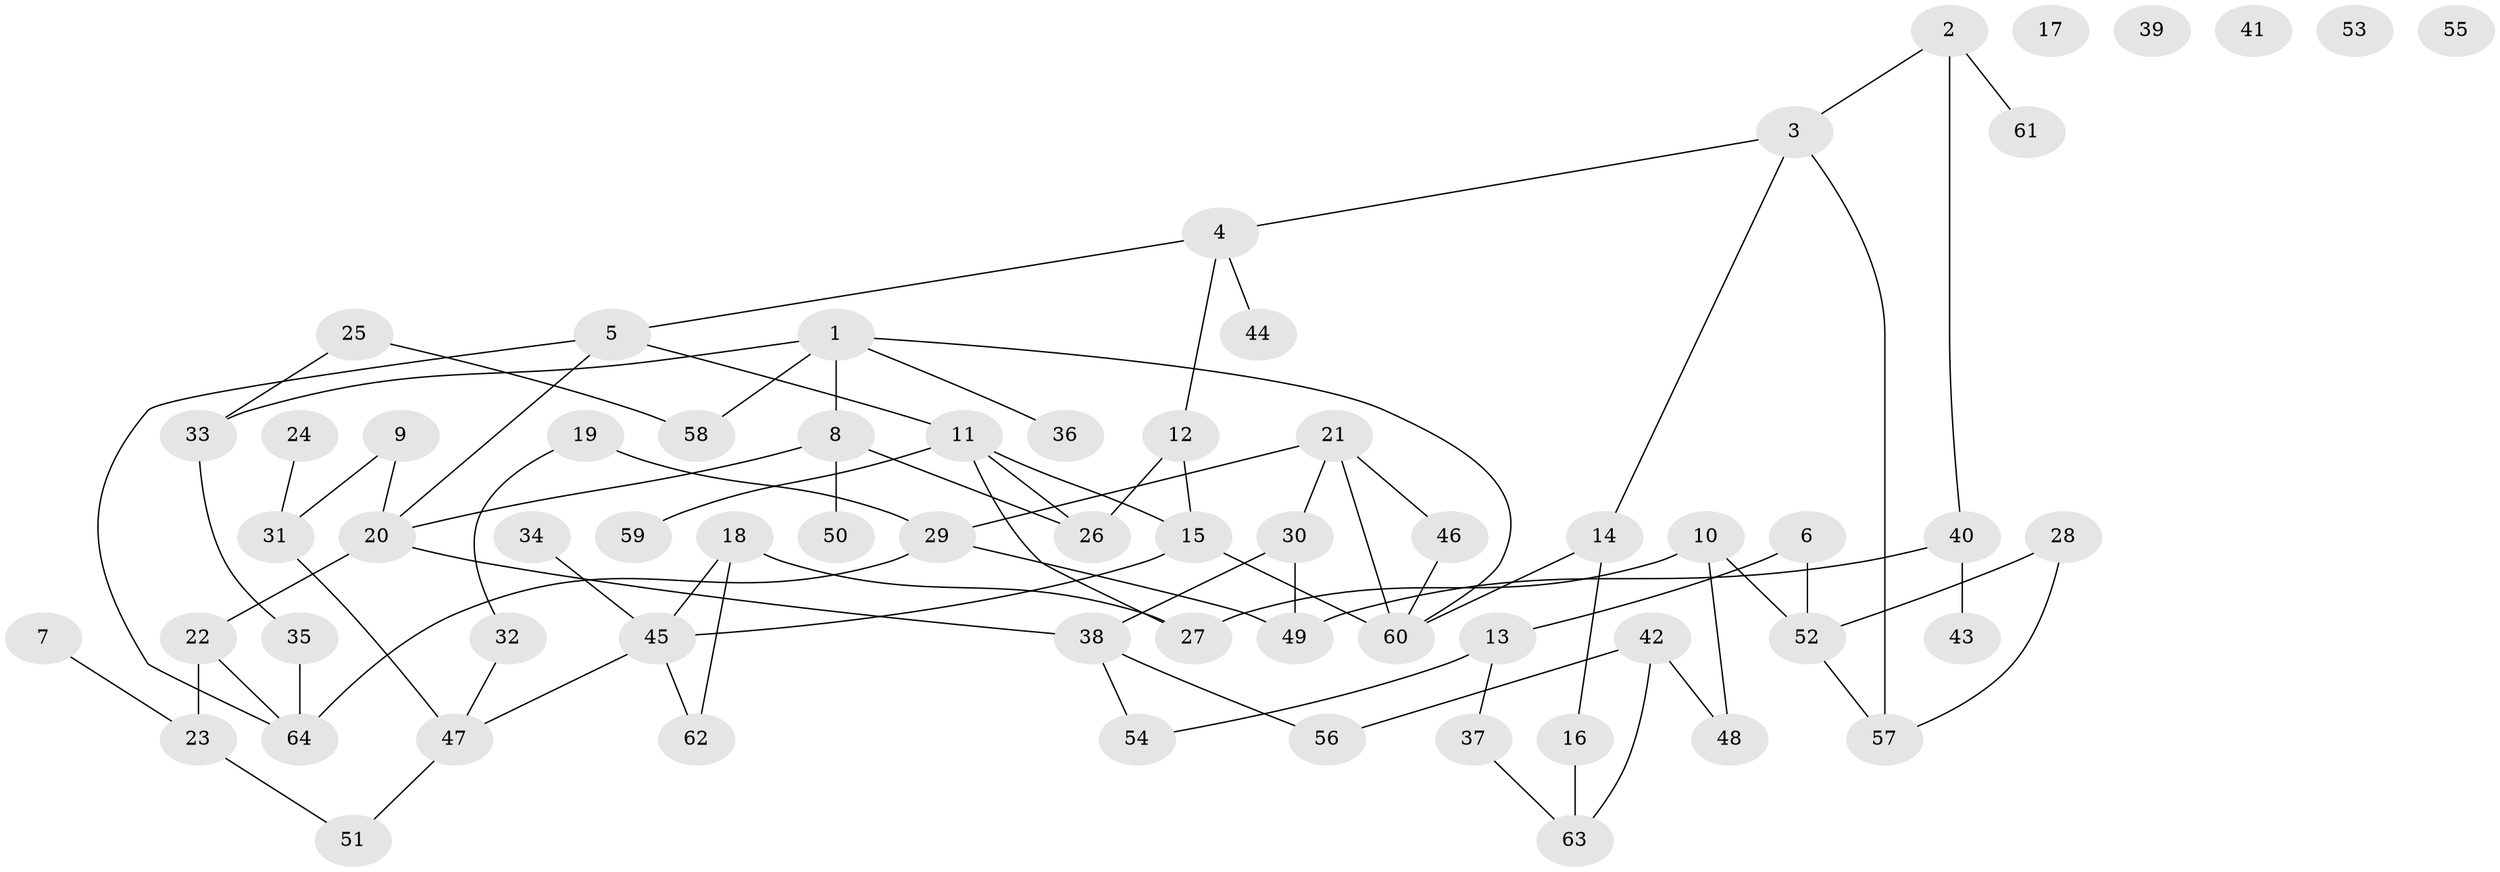 // Generated by graph-tools (version 1.1) at 2025/38/03/09/25 04:38:49]
// undirected, 64 vertices, 82 edges
graph export_dot {
graph [start="1"]
  node [color=gray90,style=filled];
  1;
  2;
  3;
  4;
  5;
  6;
  7;
  8;
  9;
  10;
  11;
  12;
  13;
  14;
  15;
  16;
  17;
  18;
  19;
  20;
  21;
  22;
  23;
  24;
  25;
  26;
  27;
  28;
  29;
  30;
  31;
  32;
  33;
  34;
  35;
  36;
  37;
  38;
  39;
  40;
  41;
  42;
  43;
  44;
  45;
  46;
  47;
  48;
  49;
  50;
  51;
  52;
  53;
  54;
  55;
  56;
  57;
  58;
  59;
  60;
  61;
  62;
  63;
  64;
  1 -- 8;
  1 -- 33;
  1 -- 36;
  1 -- 58;
  1 -- 60;
  2 -- 3;
  2 -- 40;
  2 -- 61;
  3 -- 4;
  3 -- 14;
  3 -- 57;
  4 -- 5;
  4 -- 12;
  4 -- 44;
  5 -- 11;
  5 -- 20;
  5 -- 64;
  6 -- 13;
  6 -- 52;
  7 -- 23;
  8 -- 20;
  8 -- 26;
  8 -- 50;
  9 -- 20;
  9 -- 31;
  10 -- 27;
  10 -- 48;
  10 -- 52;
  11 -- 15;
  11 -- 26;
  11 -- 27;
  11 -- 59;
  12 -- 15;
  12 -- 26;
  13 -- 37;
  13 -- 54;
  14 -- 16;
  14 -- 60;
  15 -- 45;
  15 -- 60;
  16 -- 63;
  18 -- 27;
  18 -- 45;
  18 -- 62;
  19 -- 29;
  19 -- 32;
  20 -- 22;
  20 -- 38;
  21 -- 29;
  21 -- 30;
  21 -- 46;
  21 -- 60;
  22 -- 23;
  22 -- 64;
  23 -- 51;
  24 -- 31;
  25 -- 33;
  25 -- 58;
  28 -- 52;
  28 -- 57;
  29 -- 49;
  29 -- 64;
  30 -- 38;
  30 -- 49;
  31 -- 47;
  32 -- 47;
  33 -- 35;
  34 -- 45;
  35 -- 64;
  37 -- 63;
  38 -- 54;
  38 -- 56;
  40 -- 43;
  40 -- 49;
  42 -- 48;
  42 -- 56;
  42 -- 63;
  45 -- 47;
  45 -- 62;
  46 -- 60;
  47 -- 51;
  52 -- 57;
}
